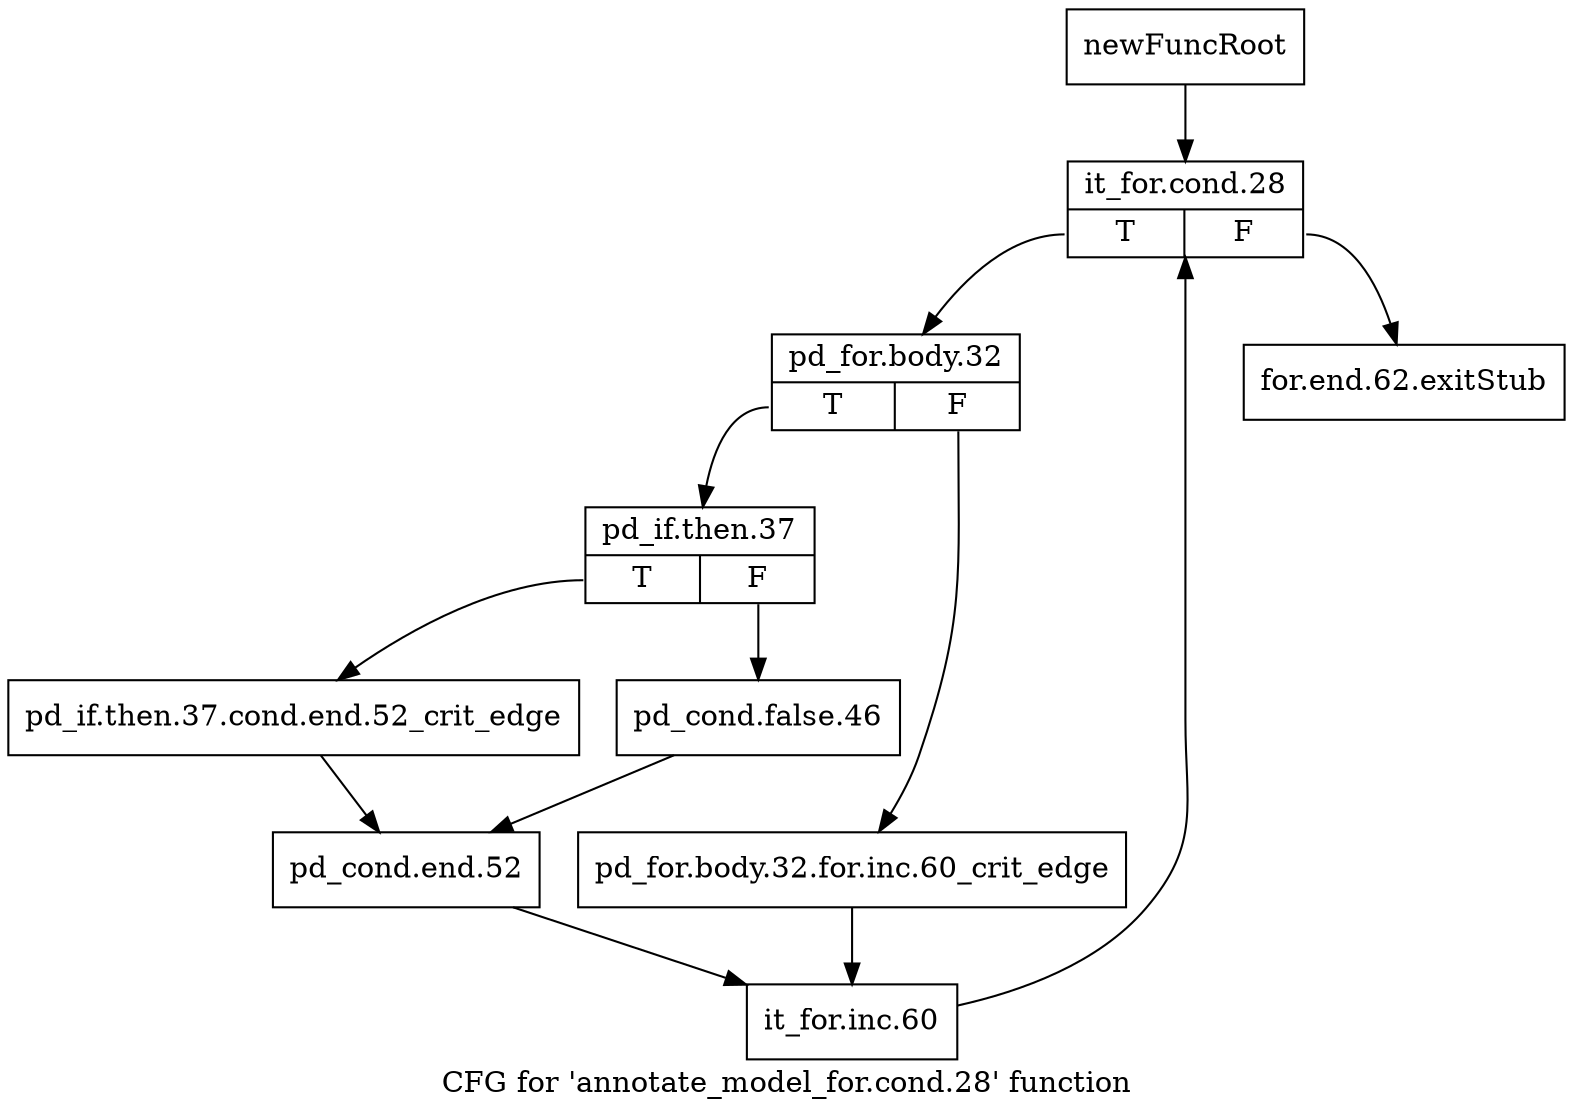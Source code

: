 digraph "CFG for 'annotate_model_for.cond.28' function" {
	label="CFG for 'annotate_model_for.cond.28' function";

	Node0x31a73a0 [shape=record,label="{newFuncRoot}"];
	Node0x31a73a0 -> Node0x31a7440;
	Node0x31a73f0 [shape=record,label="{for.end.62.exitStub}"];
	Node0x31a7440 [shape=record,label="{it_for.cond.28|{<s0>T|<s1>F}}"];
	Node0x31a7440:s0 -> Node0x31a7490;
	Node0x31a7440:s1 -> Node0x31a73f0;
	Node0x31a7490 [shape=record,label="{pd_for.body.32|{<s0>T|<s1>F}}"];
	Node0x31a7490:s0 -> Node0x31a7530;
	Node0x31a7490:s1 -> Node0x31a74e0;
	Node0x31a74e0 [shape=record,label="{pd_for.body.32.for.inc.60_crit_edge}"];
	Node0x31a74e0 -> Node0x31a7670;
	Node0x31a7530 [shape=record,label="{pd_if.then.37|{<s0>T|<s1>F}}"];
	Node0x31a7530:s0 -> Node0x31a75d0;
	Node0x31a7530:s1 -> Node0x31a7580;
	Node0x31a7580 [shape=record,label="{pd_cond.false.46}"];
	Node0x31a7580 -> Node0x31a7620;
	Node0x31a75d0 [shape=record,label="{pd_if.then.37.cond.end.52_crit_edge}"];
	Node0x31a75d0 -> Node0x31a7620;
	Node0x31a7620 [shape=record,label="{pd_cond.end.52}"];
	Node0x31a7620 -> Node0x31a7670;
	Node0x31a7670 [shape=record,label="{it_for.inc.60}"];
	Node0x31a7670 -> Node0x31a7440;
}
